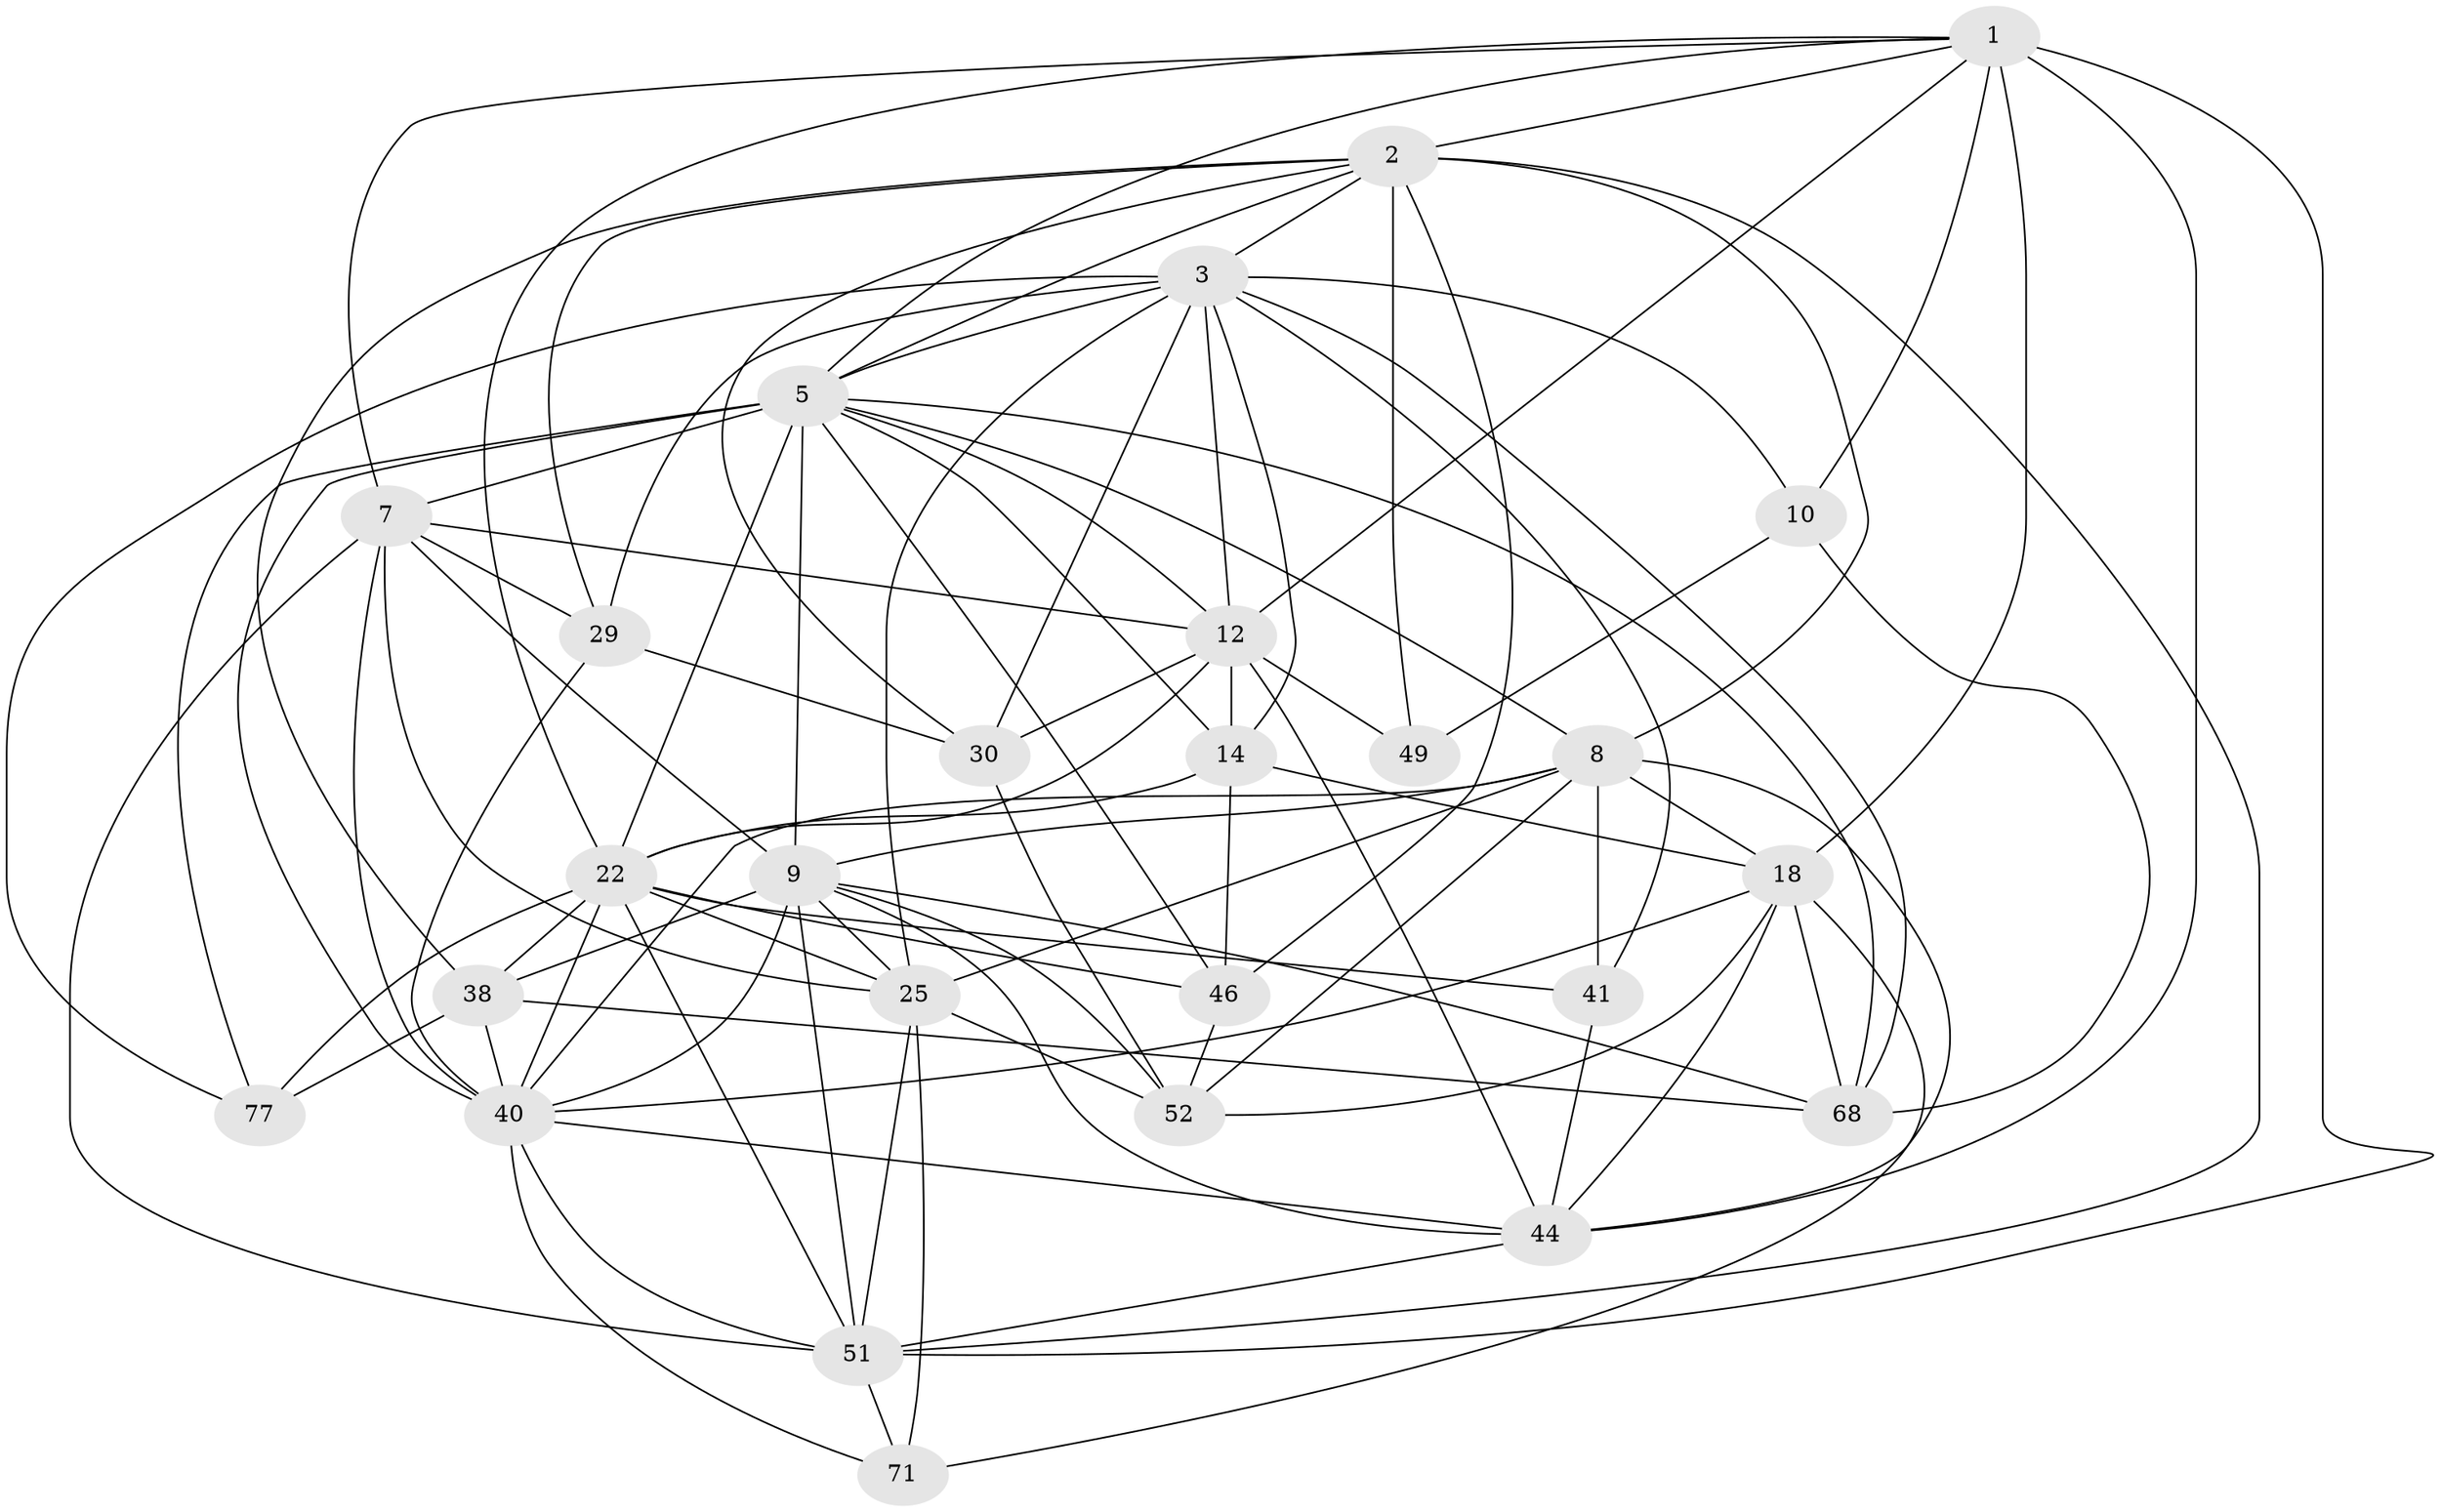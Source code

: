 // original degree distribution, {4: 1.0}
// Generated by graph-tools (version 1.1) at 2025/20/03/04/25 18:20:54]
// undirected, 26 vertices, 96 edges
graph export_dot {
graph [start="1"]
  node [color=gray90,style=filled];
  1 [super="+34+31+23"];
  2 [super="+48+19+43"];
  3 [super="+6+54+4"];
  5 [super="+13+11+15"];
  7 [super="+21+27"];
  8 [super="+76+82"];
  9 [super="+26+20"];
  10;
  12 [super="+80+37+61"];
  14 [super="+87"];
  18 [super="+50+63"];
  22 [super="+65+24+36"];
  25 [super="+53+45"];
  29 [super="+33"];
  30 [super="+60"];
  38 [super="+39"];
  40 [super="+59+47"];
  41;
  44 [super="+78"];
  46 [super="+57"];
  49;
  51 [super="+55"];
  52 [super="+58"];
  68 [super="+72"];
  71;
  77;
  1 -- 7;
  1 -- 2;
  1 -- 18 [weight=3];
  1 -- 10;
  1 -- 51 [weight=2];
  1 -- 44;
  1 -- 5;
  1 -- 22;
  1 -- 12;
  2 -- 8 [weight=2];
  2 -- 49 [weight=2];
  2 -- 3;
  2 -- 5;
  2 -- 30;
  2 -- 29;
  2 -- 46;
  2 -- 51;
  2 -- 38;
  3 -- 10;
  3 -- 30 [weight=2];
  3 -- 12 [weight=2];
  3 -- 68;
  3 -- 5 [weight=2];
  3 -- 14 [weight=2];
  3 -- 41;
  3 -- 77;
  3 -- 25 [weight=2];
  3 -- 29;
  5 -- 7 [weight=2];
  5 -- 8;
  5 -- 77;
  5 -- 46 [weight=2];
  5 -- 12;
  5 -- 68;
  5 -- 9 [weight=2];
  5 -- 14 [weight=2];
  5 -- 22;
  5 -- 40;
  7 -- 12 [weight=2];
  7 -- 9;
  7 -- 40;
  7 -- 51;
  7 -- 25;
  7 -- 29;
  8 -- 18;
  8 -- 52;
  8 -- 41;
  8 -- 44;
  8 -- 25;
  8 -- 9;
  8 -- 40;
  9 -- 51;
  9 -- 52;
  9 -- 38;
  9 -- 25 [weight=2];
  9 -- 68;
  9 -- 44;
  9 -- 40;
  10 -- 49;
  10 -- 68;
  12 -- 49;
  12 -- 30;
  12 -- 22 [weight=2];
  12 -- 44;
  12 -- 14;
  14 -- 46;
  14 -- 18;
  14 -- 22;
  18 -- 68;
  18 -- 52;
  18 -- 71;
  18 -- 40;
  18 -- 44;
  22 -- 38;
  22 -- 25;
  22 -- 77;
  22 -- 41;
  22 -- 46;
  22 -- 40;
  22 -- 51;
  25 -- 71;
  25 -- 52;
  25 -- 51;
  29 -- 30;
  29 -- 40 [weight=2];
  30 -- 52;
  38 -- 77;
  38 -- 68;
  38 -- 40;
  40 -- 44;
  40 -- 71;
  40 -- 51;
  41 -- 44;
  44 -- 51;
  46 -- 52;
  51 -- 71;
}
